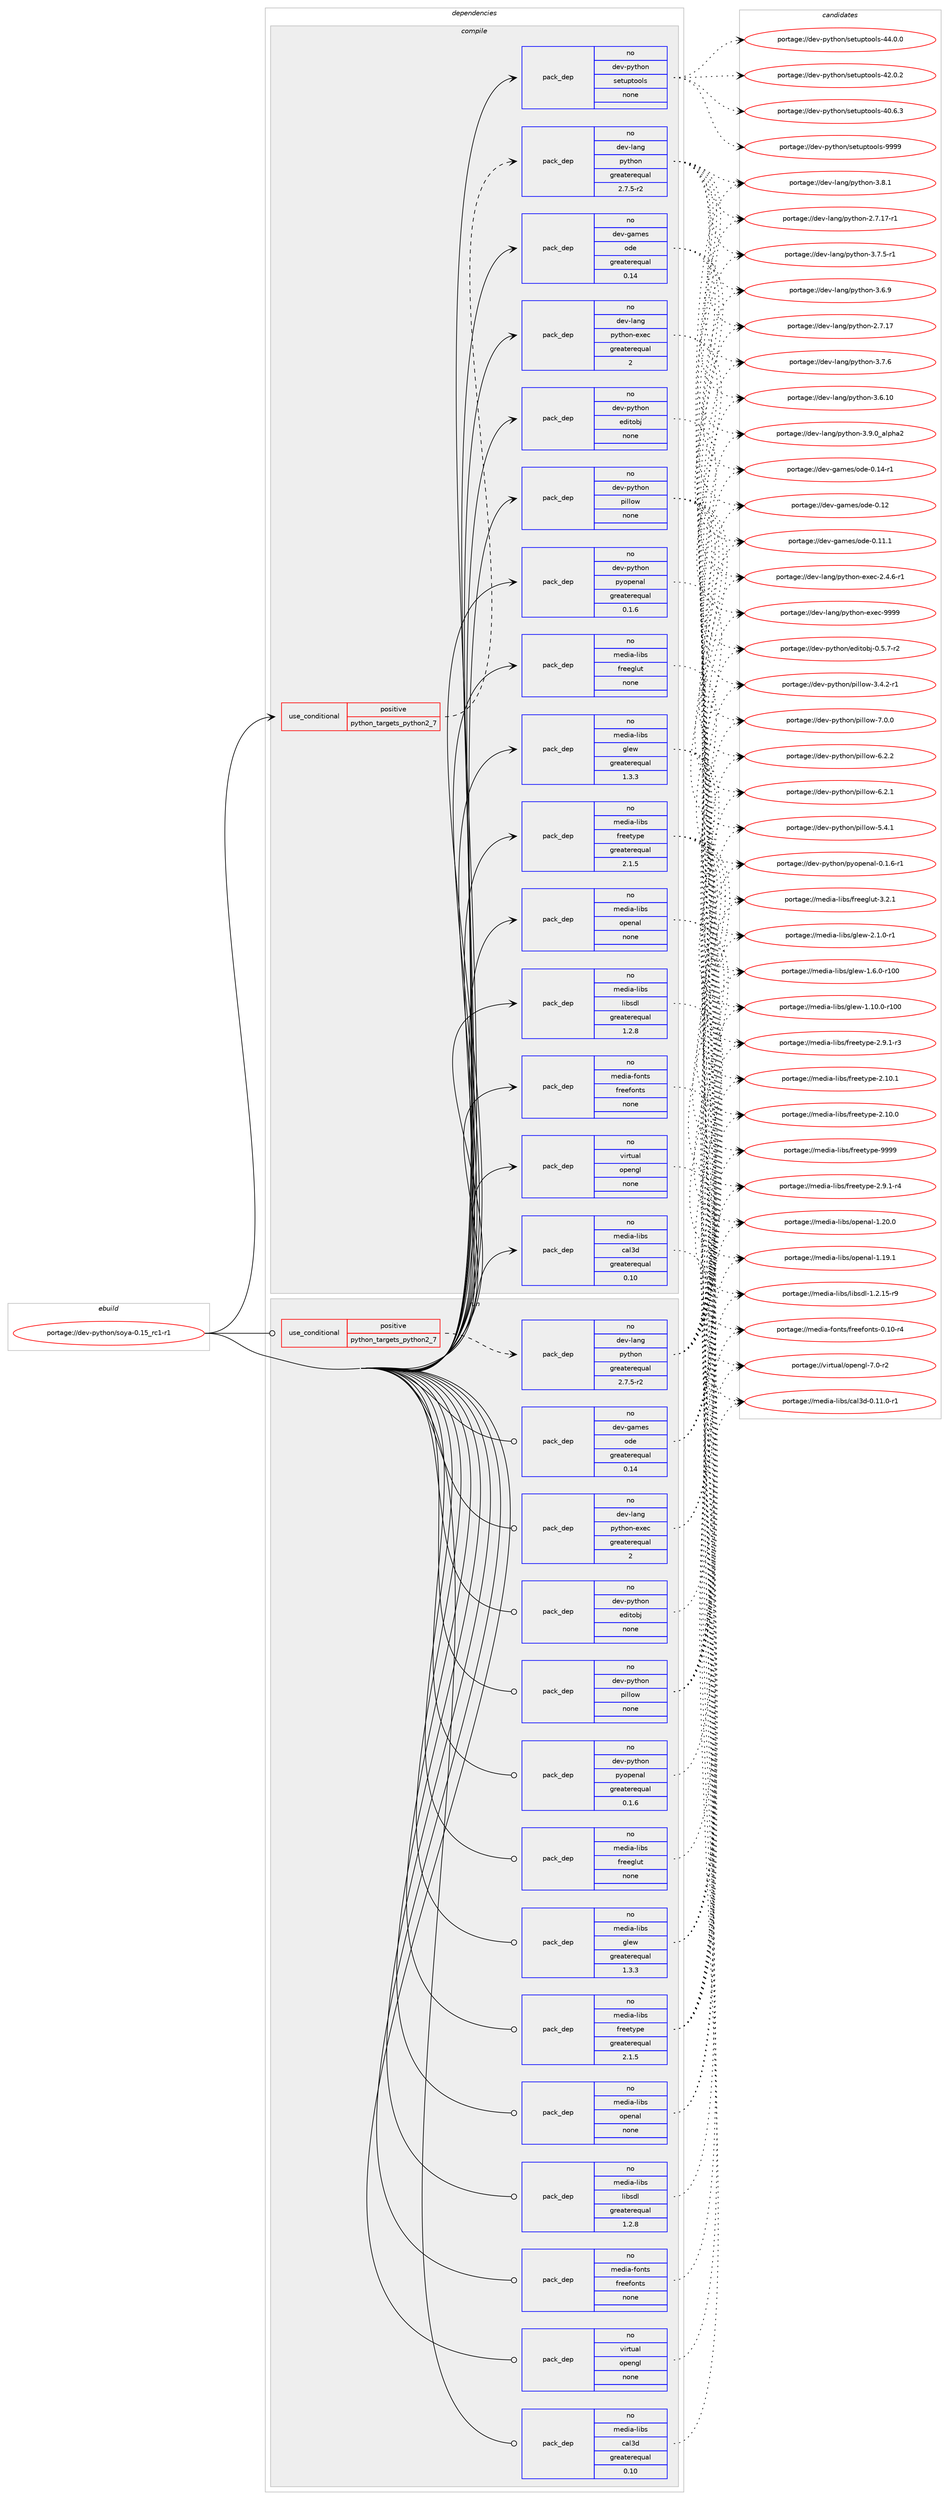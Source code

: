 digraph prolog {

# *************
# Graph options
# *************

newrank=true;
concentrate=true;
compound=true;
graph [rankdir=LR,fontname=Helvetica,fontsize=10,ranksep=1.5];#, ranksep=2.5, nodesep=0.2];
edge  [arrowhead=vee];
node  [fontname=Helvetica,fontsize=10];

# **********
# The ebuild
# **********

subgraph cluster_leftcol {
color=gray;
label=<<i>ebuild</i>>;
id [label="portage://dev-python/soya-0.15_rc1-r1", color=red, width=4, href="../dev-python/soya-0.15_rc1-r1.svg"];
}

# ****************
# The dependencies
# ****************

subgraph cluster_midcol {
color=gray;
label=<<i>dependencies</i>>;
subgraph cluster_compile {
fillcolor="#eeeeee";
style=filled;
label=<<i>compile</i>>;
subgraph cond105782 {
dependency425301 [label=<<TABLE BORDER="0" CELLBORDER="1" CELLSPACING="0" CELLPADDING="4"><TR><TD ROWSPAN="3" CELLPADDING="10">use_conditional</TD></TR><TR><TD>positive</TD></TR><TR><TD>python_targets_python2_7</TD></TR></TABLE>>, shape=none, color=red];
subgraph pack314621 {
dependency425302 [label=<<TABLE BORDER="0" CELLBORDER="1" CELLSPACING="0" CELLPADDING="4" WIDTH="220"><TR><TD ROWSPAN="6" CELLPADDING="30">pack_dep</TD></TR><TR><TD WIDTH="110">no</TD></TR><TR><TD>dev-lang</TD></TR><TR><TD>python</TD></TR><TR><TD>greaterequal</TD></TR><TR><TD>2.7.5-r2</TD></TR></TABLE>>, shape=none, color=blue];
}
dependency425301:e -> dependency425302:w [weight=20,style="dashed",arrowhead="vee"];
}
id:e -> dependency425301:w [weight=20,style="solid",arrowhead="vee"];
subgraph pack314622 {
dependency425303 [label=<<TABLE BORDER="0" CELLBORDER="1" CELLSPACING="0" CELLPADDING="4" WIDTH="220"><TR><TD ROWSPAN="6" CELLPADDING="30">pack_dep</TD></TR><TR><TD WIDTH="110">no</TD></TR><TR><TD>dev-games</TD></TR><TR><TD>ode</TD></TR><TR><TD>greaterequal</TD></TR><TR><TD>0.14</TD></TR></TABLE>>, shape=none, color=blue];
}
id:e -> dependency425303:w [weight=20,style="solid",arrowhead="vee"];
subgraph pack314623 {
dependency425304 [label=<<TABLE BORDER="0" CELLBORDER="1" CELLSPACING="0" CELLPADDING="4" WIDTH="220"><TR><TD ROWSPAN="6" CELLPADDING="30">pack_dep</TD></TR><TR><TD WIDTH="110">no</TD></TR><TR><TD>dev-lang</TD></TR><TR><TD>python-exec</TD></TR><TR><TD>greaterequal</TD></TR><TR><TD>2</TD></TR></TABLE>>, shape=none, color=blue];
}
id:e -> dependency425304:w [weight=20,style="solid",arrowhead="vee"];
subgraph pack314624 {
dependency425305 [label=<<TABLE BORDER="0" CELLBORDER="1" CELLSPACING="0" CELLPADDING="4" WIDTH="220"><TR><TD ROWSPAN="6" CELLPADDING="30">pack_dep</TD></TR><TR><TD WIDTH="110">no</TD></TR><TR><TD>dev-python</TD></TR><TR><TD>editobj</TD></TR><TR><TD>none</TD></TR><TR><TD></TD></TR></TABLE>>, shape=none, color=blue];
}
id:e -> dependency425305:w [weight=20,style="solid",arrowhead="vee"];
subgraph pack314625 {
dependency425306 [label=<<TABLE BORDER="0" CELLBORDER="1" CELLSPACING="0" CELLPADDING="4" WIDTH="220"><TR><TD ROWSPAN="6" CELLPADDING="30">pack_dep</TD></TR><TR><TD WIDTH="110">no</TD></TR><TR><TD>dev-python</TD></TR><TR><TD>pillow</TD></TR><TR><TD>none</TD></TR><TR><TD></TD></TR></TABLE>>, shape=none, color=blue];
}
id:e -> dependency425306:w [weight=20,style="solid",arrowhead="vee"];
subgraph pack314626 {
dependency425307 [label=<<TABLE BORDER="0" CELLBORDER="1" CELLSPACING="0" CELLPADDING="4" WIDTH="220"><TR><TD ROWSPAN="6" CELLPADDING="30">pack_dep</TD></TR><TR><TD WIDTH="110">no</TD></TR><TR><TD>dev-python</TD></TR><TR><TD>pyopenal</TD></TR><TR><TD>greaterequal</TD></TR><TR><TD>0.1.6</TD></TR></TABLE>>, shape=none, color=blue];
}
id:e -> dependency425307:w [weight=20,style="solid",arrowhead="vee"];
subgraph pack314627 {
dependency425308 [label=<<TABLE BORDER="0" CELLBORDER="1" CELLSPACING="0" CELLPADDING="4" WIDTH="220"><TR><TD ROWSPAN="6" CELLPADDING="30">pack_dep</TD></TR><TR><TD WIDTH="110">no</TD></TR><TR><TD>dev-python</TD></TR><TR><TD>setuptools</TD></TR><TR><TD>none</TD></TR><TR><TD></TD></TR></TABLE>>, shape=none, color=blue];
}
id:e -> dependency425308:w [weight=20,style="solid",arrowhead="vee"];
subgraph pack314628 {
dependency425309 [label=<<TABLE BORDER="0" CELLBORDER="1" CELLSPACING="0" CELLPADDING="4" WIDTH="220"><TR><TD ROWSPAN="6" CELLPADDING="30">pack_dep</TD></TR><TR><TD WIDTH="110">no</TD></TR><TR><TD>media-fonts</TD></TR><TR><TD>freefonts</TD></TR><TR><TD>none</TD></TR><TR><TD></TD></TR></TABLE>>, shape=none, color=blue];
}
id:e -> dependency425309:w [weight=20,style="solid",arrowhead="vee"];
subgraph pack314629 {
dependency425310 [label=<<TABLE BORDER="0" CELLBORDER="1" CELLSPACING="0" CELLPADDING="4" WIDTH="220"><TR><TD ROWSPAN="6" CELLPADDING="30">pack_dep</TD></TR><TR><TD WIDTH="110">no</TD></TR><TR><TD>media-libs</TD></TR><TR><TD>cal3d</TD></TR><TR><TD>greaterequal</TD></TR><TR><TD>0.10</TD></TR></TABLE>>, shape=none, color=blue];
}
id:e -> dependency425310:w [weight=20,style="solid",arrowhead="vee"];
subgraph pack314630 {
dependency425311 [label=<<TABLE BORDER="0" CELLBORDER="1" CELLSPACING="0" CELLPADDING="4" WIDTH="220"><TR><TD ROWSPAN="6" CELLPADDING="30">pack_dep</TD></TR><TR><TD WIDTH="110">no</TD></TR><TR><TD>media-libs</TD></TR><TR><TD>freeglut</TD></TR><TR><TD>none</TD></TR><TR><TD></TD></TR></TABLE>>, shape=none, color=blue];
}
id:e -> dependency425311:w [weight=20,style="solid",arrowhead="vee"];
subgraph pack314631 {
dependency425312 [label=<<TABLE BORDER="0" CELLBORDER="1" CELLSPACING="0" CELLPADDING="4" WIDTH="220"><TR><TD ROWSPAN="6" CELLPADDING="30">pack_dep</TD></TR><TR><TD WIDTH="110">no</TD></TR><TR><TD>media-libs</TD></TR><TR><TD>freetype</TD></TR><TR><TD>greaterequal</TD></TR><TR><TD>2.1.5</TD></TR></TABLE>>, shape=none, color=blue];
}
id:e -> dependency425312:w [weight=20,style="solid",arrowhead="vee"];
subgraph pack314632 {
dependency425313 [label=<<TABLE BORDER="0" CELLBORDER="1" CELLSPACING="0" CELLPADDING="4" WIDTH="220"><TR><TD ROWSPAN="6" CELLPADDING="30">pack_dep</TD></TR><TR><TD WIDTH="110">no</TD></TR><TR><TD>media-libs</TD></TR><TR><TD>glew</TD></TR><TR><TD>greaterequal</TD></TR><TR><TD>1.3.3</TD></TR></TABLE>>, shape=none, color=blue];
}
id:e -> dependency425313:w [weight=20,style="solid",arrowhead="vee"];
subgraph pack314633 {
dependency425314 [label=<<TABLE BORDER="0" CELLBORDER="1" CELLSPACING="0" CELLPADDING="4" WIDTH="220"><TR><TD ROWSPAN="6" CELLPADDING="30">pack_dep</TD></TR><TR><TD WIDTH="110">no</TD></TR><TR><TD>media-libs</TD></TR><TR><TD>libsdl</TD></TR><TR><TD>greaterequal</TD></TR><TR><TD>1.2.8</TD></TR></TABLE>>, shape=none, color=blue];
}
id:e -> dependency425314:w [weight=20,style="solid",arrowhead="vee"];
subgraph pack314634 {
dependency425315 [label=<<TABLE BORDER="0" CELLBORDER="1" CELLSPACING="0" CELLPADDING="4" WIDTH="220"><TR><TD ROWSPAN="6" CELLPADDING="30">pack_dep</TD></TR><TR><TD WIDTH="110">no</TD></TR><TR><TD>media-libs</TD></TR><TR><TD>openal</TD></TR><TR><TD>none</TD></TR><TR><TD></TD></TR></TABLE>>, shape=none, color=blue];
}
id:e -> dependency425315:w [weight=20,style="solid",arrowhead="vee"];
subgraph pack314635 {
dependency425316 [label=<<TABLE BORDER="0" CELLBORDER="1" CELLSPACING="0" CELLPADDING="4" WIDTH="220"><TR><TD ROWSPAN="6" CELLPADDING="30">pack_dep</TD></TR><TR><TD WIDTH="110">no</TD></TR><TR><TD>virtual</TD></TR><TR><TD>opengl</TD></TR><TR><TD>none</TD></TR><TR><TD></TD></TR></TABLE>>, shape=none, color=blue];
}
id:e -> dependency425316:w [weight=20,style="solid",arrowhead="vee"];
}
subgraph cluster_compileandrun {
fillcolor="#eeeeee";
style=filled;
label=<<i>compile and run</i>>;
}
subgraph cluster_run {
fillcolor="#eeeeee";
style=filled;
label=<<i>run</i>>;
subgraph cond105783 {
dependency425317 [label=<<TABLE BORDER="0" CELLBORDER="1" CELLSPACING="0" CELLPADDING="4"><TR><TD ROWSPAN="3" CELLPADDING="10">use_conditional</TD></TR><TR><TD>positive</TD></TR><TR><TD>python_targets_python2_7</TD></TR></TABLE>>, shape=none, color=red];
subgraph pack314636 {
dependency425318 [label=<<TABLE BORDER="0" CELLBORDER="1" CELLSPACING="0" CELLPADDING="4" WIDTH="220"><TR><TD ROWSPAN="6" CELLPADDING="30">pack_dep</TD></TR><TR><TD WIDTH="110">no</TD></TR><TR><TD>dev-lang</TD></TR><TR><TD>python</TD></TR><TR><TD>greaterequal</TD></TR><TR><TD>2.7.5-r2</TD></TR></TABLE>>, shape=none, color=blue];
}
dependency425317:e -> dependency425318:w [weight=20,style="dashed",arrowhead="vee"];
}
id:e -> dependency425317:w [weight=20,style="solid",arrowhead="odot"];
subgraph pack314637 {
dependency425319 [label=<<TABLE BORDER="0" CELLBORDER="1" CELLSPACING="0" CELLPADDING="4" WIDTH="220"><TR><TD ROWSPAN="6" CELLPADDING="30">pack_dep</TD></TR><TR><TD WIDTH="110">no</TD></TR><TR><TD>dev-games</TD></TR><TR><TD>ode</TD></TR><TR><TD>greaterequal</TD></TR><TR><TD>0.14</TD></TR></TABLE>>, shape=none, color=blue];
}
id:e -> dependency425319:w [weight=20,style="solid",arrowhead="odot"];
subgraph pack314638 {
dependency425320 [label=<<TABLE BORDER="0" CELLBORDER="1" CELLSPACING="0" CELLPADDING="4" WIDTH="220"><TR><TD ROWSPAN="6" CELLPADDING="30">pack_dep</TD></TR><TR><TD WIDTH="110">no</TD></TR><TR><TD>dev-lang</TD></TR><TR><TD>python-exec</TD></TR><TR><TD>greaterequal</TD></TR><TR><TD>2</TD></TR></TABLE>>, shape=none, color=blue];
}
id:e -> dependency425320:w [weight=20,style="solid",arrowhead="odot"];
subgraph pack314639 {
dependency425321 [label=<<TABLE BORDER="0" CELLBORDER="1" CELLSPACING="0" CELLPADDING="4" WIDTH="220"><TR><TD ROWSPAN="6" CELLPADDING="30">pack_dep</TD></TR><TR><TD WIDTH="110">no</TD></TR><TR><TD>dev-python</TD></TR><TR><TD>editobj</TD></TR><TR><TD>none</TD></TR><TR><TD></TD></TR></TABLE>>, shape=none, color=blue];
}
id:e -> dependency425321:w [weight=20,style="solid",arrowhead="odot"];
subgraph pack314640 {
dependency425322 [label=<<TABLE BORDER="0" CELLBORDER="1" CELLSPACING="0" CELLPADDING="4" WIDTH="220"><TR><TD ROWSPAN="6" CELLPADDING="30">pack_dep</TD></TR><TR><TD WIDTH="110">no</TD></TR><TR><TD>dev-python</TD></TR><TR><TD>pillow</TD></TR><TR><TD>none</TD></TR><TR><TD></TD></TR></TABLE>>, shape=none, color=blue];
}
id:e -> dependency425322:w [weight=20,style="solid",arrowhead="odot"];
subgraph pack314641 {
dependency425323 [label=<<TABLE BORDER="0" CELLBORDER="1" CELLSPACING="0" CELLPADDING="4" WIDTH="220"><TR><TD ROWSPAN="6" CELLPADDING="30">pack_dep</TD></TR><TR><TD WIDTH="110">no</TD></TR><TR><TD>dev-python</TD></TR><TR><TD>pyopenal</TD></TR><TR><TD>greaterequal</TD></TR><TR><TD>0.1.6</TD></TR></TABLE>>, shape=none, color=blue];
}
id:e -> dependency425323:w [weight=20,style="solid",arrowhead="odot"];
subgraph pack314642 {
dependency425324 [label=<<TABLE BORDER="0" CELLBORDER="1" CELLSPACING="0" CELLPADDING="4" WIDTH="220"><TR><TD ROWSPAN="6" CELLPADDING="30">pack_dep</TD></TR><TR><TD WIDTH="110">no</TD></TR><TR><TD>media-fonts</TD></TR><TR><TD>freefonts</TD></TR><TR><TD>none</TD></TR><TR><TD></TD></TR></TABLE>>, shape=none, color=blue];
}
id:e -> dependency425324:w [weight=20,style="solid",arrowhead="odot"];
subgraph pack314643 {
dependency425325 [label=<<TABLE BORDER="0" CELLBORDER="1" CELLSPACING="0" CELLPADDING="4" WIDTH="220"><TR><TD ROWSPAN="6" CELLPADDING="30">pack_dep</TD></TR><TR><TD WIDTH="110">no</TD></TR><TR><TD>media-libs</TD></TR><TR><TD>cal3d</TD></TR><TR><TD>greaterequal</TD></TR><TR><TD>0.10</TD></TR></TABLE>>, shape=none, color=blue];
}
id:e -> dependency425325:w [weight=20,style="solid",arrowhead="odot"];
subgraph pack314644 {
dependency425326 [label=<<TABLE BORDER="0" CELLBORDER="1" CELLSPACING="0" CELLPADDING="4" WIDTH="220"><TR><TD ROWSPAN="6" CELLPADDING="30">pack_dep</TD></TR><TR><TD WIDTH="110">no</TD></TR><TR><TD>media-libs</TD></TR><TR><TD>freeglut</TD></TR><TR><TD>none</TD></TR><TR><TD></TD></TR></TABLE>>, shape=none, color=blue];
}
id:e -> dependency425326:w [weight=20,style="solid",arrowhead="odot"];
subgraph pack314645 {
dependency425327 [label=<<TABLE BORDER="0" CELLBORDER="1" CELLSPACING="0" CELLPADDING="4" WIDTH="220"><TR><TD ROWSPAN="6" CELLPADDING="30">pack_dep</TD></TR><TR><TD WIDTH="110">no</TD></TR><TR><TD>media-libs</TD></TR><TR><TD>freetype</TD></TR><TR><TD>greaterequal</TD></TR><TR><TD>2.1.5</TD></TR></TABLE>>, shape=none, color=blue];
}
id:e -> dependency425327:w [weight=20,style="solid",arrowhead="odot"];
subgraph pack314646 {
dependency425328 [label=<<TABLE BORDER="0" CELLBORDER="1" CELLSPACING="0" CELLPADDING="4" WIDTH="220"><TR><TD ROWSPAN="6" CELLPADDING="30">pack_dep</TD></TR><TR><TD WIDTH="110">no</TD></TR><TR><TD>media-libs</TD></TR><TR><TD>glew</TD></TR><TR><TD>greaterequal</TD></TR><TR><TD>1.3.3</TD></TR></TABLE>>, shape=none, color=blue];
}
id:e -> dependency425328:w [weight=20,style="solid",arrowhead="odot"];
subgraph pack314647 {
dependency425329 [label=<<TABLE BORDER="0" CELLBORDER="1" CELLSPACING="0" CELLPADDING="4" WIDTH="220"><TR><TD ROWSPAN="6" CELLPADDING="30">pack_dep</TD></TR><TR><TD WIDTH="110">no</TD></TR><TR><TD>media-libs</TD></TR><TR><TD>libsdl</TD></TR><TR><TD>greaterequal</TD></TR><TR><TD>1.2.8</TD></TR></TABLE>>, shape=none, color=blue];
}
id:e -> dependency425329:w [weight=20,style="solid",arrowhead="odot"];
subgraph pack314648 {
dependency425330 [label=<<TABLE BORDER="0" CELLBORDER="1" CELLSPACING="0" CELLPADDING="4" WIDTH="220"><TR><TD ROWSPAN="6" CELLPADDING="30">pack_dep</TD></TR><TR><TD WIDTH="110">no</TD></TR><TR><TD>media-libs</TD></TR><TR><TD>openal</TD></TR><TR><TD>none</TD></TR><TR><TD></TD></TR></TABLE>>, shape=none, color=blue];
}
id:e -> dependency425330:w [weight=20,style="solid",arrowhead="odot"];
subgraph pack314649 {
dependency425331 [label=<<TABLE BORDER="0" CELLBORDER="1" CELLSPACING="0" CELLPADDING="4" WIDTH="220"><TR><TD ROWSPAN="6" CELLPADDING="30">pack_dep</TD></TR><TR><TD WIDTH="110">no</TD></TR><TR><TD>virtual</TD></TR><TR><TD>opengl</TD></TR><TR><TD>none</TD></TR><TR><TD></TD></TR></TABLE>>, shape=none, color=blue];
}
id:e -> dependency425331:w [weight=20,style="solid",arrowhead="odot"];
}
}

# **************
# The candidates
# **************

subgraph cluster_choices {
rank=same;
color=gray;
label=<<i>candidates</i>>;

subgraph choice314621 {
color=black;
nodesep=1;
choice10010111845108971101034711212111610411111045514657464895971081121049750 [label="portage://dev-lang/python-3.9.0_alpha2", color=red, width=4,href="../dev-lang/python-3.9.0_alpha2.svg"];
choice100101118451089711010347112121116104111110455146564649 [label="portage://dev-lang/python-3.8.1", color=red, width=4,href="../dev-lang/python-3.8.1.svg"];
choice100101118451089711010347112121116104111110455146554654 [label="portage://dev-lang/python-3.7.6", color=red, width=4,href="../dev-lang/python-3.7.6.svg"];
choice1001011184510897110103471121211161041111104551465546534511449 [label="portage://dev-lang/python-3.7.5-r1", color=red, width=4,href="../dev-lang/python-3.7.5-r1.svg"];
choice100101118451089711010347112121116104111110455146544657 [label="portage://dev-lang/python-3.6.9", color=red, width=4,href="../dev-lang/python-3.6.9.svg"];
choice10010111845108971101034711212111610411111045514654464948 [label="portage://dev-lang/python-3.6.10", color=red, width=4,href="../dev-lang/python-3.6.10.svg"];
choice100101118451089711010347112121116104111110455046554649554511449 [label="portage://dev-lang/python-2.7.17-r1", color=red, width=4,href="../dev-lang/python-2.7.17-r1.svg"];
choice10010111845108971101034711212111610411111045504655464955 [label="portage://dev-lang/python-2.7.17", color=red, width=4,href="../dev-lang/python-2.7.17.svg"];
dependency425302:e -> choice10010111845108971101034711212111610411111045514657464895971081121049750:w [style=dotted,weight="100"];
dependency425302:e -> choice100101118451089711010347112121116104111110455146564649:w [style=dotted,weight="100"];
dependency425302:e -> choice100101118451089711010347112121116104111110455146554654:w [style=dotted,weight="100"];
dependency425302:e -> choice1001011184510897110103471121211161041111104551465546534511449:w [style=dotted,weight="100"];
dependency425302:e -> choice100101118451089711010347112121116104111110455146544657:w [style=dotted,weight="100"];
dependency425302:e -> choice10010111845108971101034711212111610411111045514654464948:w [style=dotted,weight="100"];
dependency425302:e -> choice100101118451089711010347112121116104111110455046554649554511449:w [style=dotted,weight="100"];
dependency425302:e -> choice10010111845108971101034711212111610411111045504655464955:w [style=dotted,weight="100"];
}
subgraph choice314622 {
color=black;
nodesep=1;
choice10010111845103971091011154711110010145484649524511449 [label="portage://dev-games/ode-0.14-r1", color=red, width=4,href="../dev-games/ode-0.14-r1.svg"];
choice1001011184510397109101115471111001014548464950 [label="portage://dev-games/ode-0.12", color=red, width=4,href="../dev-games/ode-0.12.svg"];
choice10010111845103971091011154711110010145484649494649 [label="portage://dev-games/ode-0.11.1", color=red, width=4,href="../dev-games/ode-0.11.1.svg"];
dependency425303:e -> choice10010111845103971091011154711110010145484649524511449:w [style=dotted,weight="100"];
dependency425303:e -> choice1001011184510397109101115471111001014548464950:w [style=dotted,weight="100"];
dependency425303:e -> choice10010111845103971091011154711110010145484649494649:w [style=dotted,weight="100"];
}
subgraph choice314623 {
color=black;
nodesep=1;
choice10010111845108971101034711212111610411111045101120101994557575757 [label="portage://dev-lang/python-exec-9999", color=red, width=4,href="../dev-lang/python-exec-9999.svg"];
choice10010111845108971101034711212111610411111045101120101994550465246544511449 [label="portage://dev-lang/python-exec-2.4.6-r1", color=red, width=4,href="../dev-lang/python-exec-2.4.6-r1.svg"];
dependency425304:e -> choice10010111845108971101034711212111610411111045101120101994557575757:w [style=dotted,weight="100"];
dependency425304:e -> choice10010111845108971101034711212111610411111045101120101994550465246544511449:w [style=dotted,weight="100"];
}
subgraph choice314624 {
color=black;
nodesep=1;
choice1001011184511212111610411111047101100105116111981064548465346554511450 [label="portage://dev-python/editobj-0.5.7-r2", color=red, width=4,href="../dev-python/editobj-0.5.7-r2.svg"];
dependency425305:e -> choice1001011184511212111610411111047101100105116111981064548465346554511450:w [style=dotted,weight="100"];
}
subgraph choice314625 {
color=black;
nodesep=1;
choice1001011184511212111610411111047112105108108111119455546484648 [label="portage://dev-python/pillow-7.0.0", color=red, width=4,href="../dev-python/pillow-7.0.0.svg"];
choice1001011184511212111610411111047112105108108111119455446504650 [label="portage://dev-python/pillow-6.2.2", color=red, width=4,href="../dev-python/pillow-6.2.2.svg"];
choice1001011184511212111610411111047112105108108111119455446504649 [label="portage://dev-python/pillow-6.2.1", color=red, width=4,href="../dev-python/pillow-6.2.1.svg"];
choice1001011184511212111610411111047112105108108111119455346524649 [label="portage://dev-python/pillow-5.4.1", color=red, width=4,href="../dev-python/pillow-5.4.1.svg"];
choice10010111845112121116104111110471121051081081111194551465246504511449 [label="portage://dev-python/pillow-3.4.2-r1", color=red, width=4,href="../dev-python/pillow-3.4.2-r1.svg"];
dependency425306:e -> choice1001011184511212111610411111047112105108108111119455546484648:w [style=dotted,weight="100"];
dependency425306:e -> choice1001011184511212111610411111047112105108108111119455446504650:w [style=dotted,weight="100"];
dependency425306:e -> choice1001011184511212111610411111047112105108108111119455446504649:w [style=dotted,weight="100"];
dependency425306:e -> choice1001011184511212111610411111047112105108108111119455346524649:w [style=dotted,weight="100"];
dependency425306:e -> choice10010111845112121116104111110471121051081081111194551465246504511449:w [style=dotted,weight="100"];
}
subgraph choice314626 {
color=black;
nodesep=1;
choice1001011184511212111610411111047112121111112101110971084548464946544511449 [label="portage://dev-python/pyopenal-0.1.6-r1", color=red, width=4,href="../dev-python/pyopenal-0.1.6-r1.svg"];
dependency425307:e -> choice1001011184511212111610411111047112121111112101110971084548464946544511449:w [style=dotted,weight="100"];
}
subgraph choice314627 {
color=black;
nodesep=1;
choice10010111845112121116104111110471151011161171121161111111081154557575757 [label="portage://dev-python/setuptools-9999", color=red, width=4,href="../dev-python/setuptools-9999.svg"];
choice100101118451121211161041111104711510111611711211611111110811545525246484648 [label="portage://dev-python/setuptools-44.0.0", color=red, width=4,href="../dev-python/setuptools-44.0.0.svg"];
choice100101118451121211161041111104711510111611711211611111110811545525046484650 [label="portage://dev-python/setuptools-42.0.2", color=red, width=4,href="../dev-python/setuptools-42.0.2.svg"];
choice100101118451121211161041111104711510111611711211611111110811545524846544651 [label="portage://dev-python/setuptools-40.6.3", color=red, width=4,href="../dev-python/setuptools-40.6.3.svg"];
dependency425308:e -> choice10010111845112121116104111110471151011161171121161111111081154557575757:w [style=dotted,weight="100"];
dependency425308:e -> choice100101118451121211161041111104711510111611711211611111110811545525246484648:w [style=dotted,weight="100"];
dependency425308:e -> choice100101118451121211161041111104711510111611711211611111110811545525046484650:w [style=dotted,weight="100"];
dependency425308:e -> choice100101118451121211161041111104711510111611711211611111110811545524846544651:w [style=dotted,weight="100"];
}
subgraph choice314628 {
color=black;
nodesep=1;
choice10910110010597451021111101161154710211410110110211111011611545484649484511452 [label="portage://media-fonts/freefonts-0.10-r4", color=red, width=4,href="../media-fonts/freefonts-0.10-r4.svg"];
dependency425309:e -> choice10910110010597451021111101161154710211410110110211111011611545484649484511452:w [style=dotted,weight="100"];
}
subgraph choice314629 {
color=black;
nodesep=1;
choice10910110010597451081059811547999710851100454846494946484511449 [label="portage://media-libs/cal3d-0.11.0-r1", color=red, width=4,href="../media-libs/cal3d-0.11.0-r1.svg"];
dependency425310:e -> choice10910110010597451081059811547999710851100454846494946484511449:w [style=dotted,weight="100"];
}
subgraph choice314630 {
color=black;
nodesep=1;
choice10910110010597451081059811547102114101101103108117116455146504649 [label="portage://media-libs/freeglut-3.2.1", color=red, width=4,href="../media-libs/freeglut-3.2.1.svg"];
dependency425311:e -> choice10910110010597451081059811547102114101101103108117116455146504649:w [style=dotted,weight="100"];
}
subgraph choice314631 {
color=black;
nodesep=1;
choice109101100105974510810598115471021141011011161211121014557575757 [label="portage://media-libs/freetype-9999", color=red, width=4,href="../media-libs/freetype-9999.svg"];
choice109101100105974510810598115471021141011011161211121014550465746494511452 [label="portage://media-libs/freetype-2.9.1-r4", color=red, width=4,href="../media-libs/freetype-2.9.1-r4.svg"];
choice109101100105974510810598115471021141011011161211121014550465746494511451 [label="portage://media-libs/freetype-2.9.1-r3", color=red, width=4,href="../media-libs/freetype-2.9.1-r3.svg"];
choice1091011001059745108105981154710211410110111612111210145504649484649 [label="portage://media-libs/freetype-2.10.1", color=red, width=4,href="../media-libs/freetype-2.10.1.svg"];
choice1091011001059745108105981154710211410110111612111210145504649484648 [label="portage://media-libs/freetype-2.10.0", color=red, width=4,href="../media-libs/freetype-2.10.0.svg"];
dependency425312:e -> choice109101100105974510810598115471021141011011161211121014557575757:w [style=dotted,weight="100"];
dependency425312:e -> choice109101100105974510810598115471021141011011161211121014550465746494511452:w [style=dotted,weight="100"];
dependency425312:e -> choice109101100105974510810598115471021141011011161211121014550465746494511451:w [style=dotted,weight="100"];
dependency425312:e -> choice1091011001059745108105981154710211410110111612111210145504649484649:w [style=dotted,weight="100"];
dependency425312:e -> choice1091011001059745108105981154710211410110111612111210145504649484648:w [style=dotted,weight="100"];
}
subgraph choice314632 {
color=black;
nodesep=1;
choice109101100105974510810598115471031081011194550464946484511449 [label="portage://media-libs/glew-2.1.0-r1", color=red, width=4,href="../media-libs/glew-2.1.0-r1.svg"];
choice1091011001059745108105981154710310810111945494654464845114494848 [label="portage://media-libs/glew-1.6.0-r100", color=red, width=4,href="../media-libs/glew-1.6.0-r100.svg"];
choice109101100105974510810598115471031081011194549464948464845114494848 [label="portage://media-libs/glew-1.10.0-r100", color=red, width=4,href="../media-libs/glew-1.10.0-r100.svg"];
dependency425313:e -> choice109101100105974510810598115471031081011194550464946484511449:w [style=dotted,weight="100"];
dependency425313:e -> choice1091011001059745108105981154710310810111945494654464845114494848:w [style=dotted,weight="100"];
dependency425313:e -> choice109101100105974510810598115471031081011194549464948464845114494848:w [style=dotted,weight="100"];
}
subgraph choice314633 {
color=black;
nodesep=1;
choice1091011001059745108105981154710810598115100108454946504649534511457 [label="portage://media-libs/libsdl-1.2.15-r9", color=red, width=4,href="../media-libs/libsdl-1.2.15-r9.svg"];
dependency425314:e -> choice1091011001059745108105981154710810598115100108454946504649534511457:w [style=dotted,weight="100"];
}
subgraph choice314634 {
color=black;
nodesep=1;
choice109101100105974510810598115471111121011109710845494650484648 [label="portage://media-libs/openal-1.20.0", color=red, width=4,href="../media-libs/openal-1.20.0.svg"];
choice109101100105974510810598115471111121011109710845494649574649 [label="portage://media-libs/openal-1.19.1", color=red, width=4,href="../media-libs/openal-1.19.1.svg"];
dependency425315:e -> choice109101100105974510810598115471111121011109710845494650484648:w [style=dotted,weight="100"];
dependency425315:e -> choice109101100105974510810598115471111121011109710845494649574649:w [style=dotted,weight="100"];
}
subgraph choice314635 {
color=black;
nodesep=1;
choice1181051141161179710847111112101110103108455546484511450 [label="portage://virtual/opengl-7.0-r2", color=red, width=4,href="../virtual/opengl-7.0-r2.svg"];
dependency425316:e -> choice1181051141161179710847111112101110103108455546484511450:w [style=dotted,weight="100"];
}
subgraph choice314636 {
color=black;
nodesep=1;
choice10010111845108971101034711212111610411111045514657464895971081121049750 [label="portage://dev-lang/python-3.9.0_alpha2", color=red, width=4,href="../dev-lang/python-3.9.0_alpha2.svg"];
choice100101118451089711010347112121116104111110455146564649 [label="portage://dev-lang/python-3.8.1", color=red, width=4,href="../dev-lang/python-3.8.1.svg"];
choice100101118451089711010347112121116104111110455146554654 [label="portage://dev-lang/python-3.7.6", color=red, width=4,href="../dev-lang/python-3.7.6.svg"];
choice1001011184510897110103471121211161041111104551465546534511449 [label="portage://dev-lang/python-3.7.5-r1", color=red, width=4,href="../dev-lang/python-3.7.5-r1.svg"];
choice100101118451089711010347112121116104111110455146544657 [label="portage://dev-lang/python-3.6.9", color=red, width=4,href="../dev-lang/python-3.6.9.svg"];
choice10010111845108971101034711212111610411111045514654464948 [label="portage://dev-lang/python-3.6.10", color=red, width=4,href="../dev-lang/python-3.6.10.svg"];
choice100101118451089711010347112121116104111110455046554649554511449 [label="portage://dev-lang/python-2.7.17-r1", color=red, width=4,href="../dev-lang/python-2.7.17-r1.svg"];
choice10010111845108971101034711212111610411111045504655464955 [label="portage://dev-lang/python-2.7.17", color=red, width=4,href="../dev-lang/python-2.7.17.svg"];
dependency425318:e -> choice10010111845108971101034711212111610411111045514657464895971081121049750:w [style=dotted,weight="100"];
dependency425318:e -> choice100101118451089711010347112121116104111110455146564649:w [style=dotted,weight="100"];
dependency425318:e -> choice100101118451089711010347112121116104111110455146554654:w [style=dotted,weight="100"];
dependency425318:e -> choice1001011184510897110103471121211161041111104551465546534511449:w [style=dotted,weight="100"];
dependency425318:e -> choice100101118451089711010347112121116104111110455146544657:w [style=dotted,weight="100"];
dependency425318:e -> choice10010111845108971101034711212111610411111045514654464948:w [style=dotted,weight="100"];
dependency425318:e -> choice100101118451089711010347112121116104111110455046554649554511449:w [style=dotted,weight="100"];
dependency425318:e -> choice10010111845108971101034711212111610411111045504655464955:w [style=dotted,weight="100"];
}
subgraph choice314637 {
color=black;
nodesep=1;
choice10010111845103971091011154711110010145484649524511449 [label="portage://dev-games/ode-0.14-r1", color=red, width=4,href="../dev-games/ode-0.14-r1.svg"];
choice1001011184510397109101115471111001014548464950 [label="portage://dev-games/ode-0.12", color=red, width=4,href="../dev-games/ode-0.12.svg"];
choice10010111845103971091011154711110010145484649494649 [label="portage://dev-games/ode-0.11.1", color=red, width=4,href="../dev-games/ode-0.11.1.svg"];
dependency425319:e -> choice10010111845103971091011154711110010145484649524511449:w [style=dotted,weight="100"];
dependency425319:e -> choice1001011184510397109101115471111001014548464950:w [style=dotted,weight="100"];
dependency425319:e -> choice10010111845103971091011154711110010145484649494649:w [style=dotted,weight="100"];
}
subgraph choice314638 {
color=black;
nodesep=1;
choice10010111845108971101034711212111610411111045101120101994557575757 [label="portage://dev-lang/python-exec-9999", color=red, width=4,href="../dev-lang/python-exec-9999.svg"];
choice10010111845108971101034711212111610411111045101120101994550465246544511449 [label="portage://dev-lang/python-exec-2.4.6-r1", color=red, width=4,href="../dev-lang/python-exec-2.4.6-r1.svg"];
dependency425320:e -> choice10010111845108971101034711212111610411111045101120101994557575757:w [style=dotted,weight="100"];
dependency425320:e -> choice10010111845108971101034711212111610411111045101120101994550465246544511449:w [style=dotted,weight="100"];
}
subgraph choice314639 {
color=black;
nodesep=1;
choice1001011184511212111610411111047101100105116111981064548465346554511450 [label="portage://dev-python/editobj-0.5.7-r2", color=red, width=4,href="../dev-python/editobj-0.5.7-r2.svg"];
dependency425321:e -> choice1001011184511212111610411111047101100105116111981064548465346554511450:w [style=dotted,weight="100"];
}
subgraph choice314640 {
color=black;
nodesep=1;
choice1001011184511212111610411111047112105108108111119455546484648 [label="portage://dev-python/pillow-7.0.0", color=red, width=4,href="../dev-python/pillow-7.0.0.svg"];
choice1001011184511212111610411111047112105108108111119455446504650 [label="portage://dev-python/pillow-6.2.2", color=red, width=4,href="../dev-python/pillow-6.2.2.svg"];
choice1001011184511212111610411111047112105108108111119455446504649 [label="portage://dev-python/pillow-6.2.1", color=red, width=4,href="../dev-python/pillow-6.2.1.svg"];
choice1001011184511212111610411111047112105108108111119455346524649 [label="portage://dev-python/pillow-5.4.1", color=red, width=4,href="../dev-python/pillow-5.4.1.svg"];
choice10010111845112121116104111110471121051081081111194551465246504511449 [label="portage://dev-python/pillow-3.4.2-r1", color=red, width=4,href="../dev-python/pillow-3.4.2-r1.svg"];
dependency425322:e -> choice1001011184511212111610411111047112105108108111119455546484648:w [style=dotted,weight="100"];
dependency425322:e -> choice1001011184511212111610411111047112105108108111119455446504650:w [style=dotted,weight="100"];
dependency425322:e -> choice1001011184511212111610411111047112105108108111119455446504649:w [style=dotted,weight="100"];
dependency425322:e -> choice1001011184511212111610411111047112105108108111119455346524649:w [style=dotted,weight="100"];
dependency425322:e -> choice10010111845112121116104111110471121051081081111194551465246504511449:w [style=dotted,weight="100"];
}
subgraph choice314641 {
color=black;
nodesep=1;
choice1001011184511212111610411111047112121111112101110971084548464946544511449 [label="portage://dev-python/pyopenal-0.1.6-r1", color=red, width=4,href="../dev-python/pyopenal-0.1.6-r1.svg"];
dependency425323:e -> choice1001011184511212111610411111047112121111112101110971084548464946544511449:w [style=dotted,weight="100"];
}
subgraph choice314642 {
color=black;
nodesep=1;
choice10910110010597451021111101161154710211410110110211111011611545484649484511452 [label="portage://media-fonts/freefonts-0.10-r4", color=red, width=4,href="../media-fonts/freefonts-0.10-r4.svg"];
dependency425324:e -> choice10910110010597451021111101161154710211410110110211111011611545484649484511452:w [style=dotted,weight="100"];
}
subgraph choice314643 {
color=black;
nodesep=1;
choice10910110010597451081059811547999710851100454846494946484511449 [label="portage://media-libs/cal3d-0.11.0-r1", color=red, width=4,href="../media-libs/cal3d-0.11.0-r1.svg"];
dependency425325:e -> choice10910110010597451081059811547999710851100454846494946484511449:w [style=dotted,weight="100"];
}
subgraph choice314644 {
color=black;
nodesep=1;
choice10910110010597451081059811547102114101101103108117116455146504649 [label="portage://media-libs/freeglut-3.2.1", color=red, width=4,href="../media-libs/freeglut-3.2.1.svg"];
dependency425326:e -> choice10910110010597451081059811547102114101101103108117116455146504649:w [style=dotted,weight="100"];
}
subgraph choice314645 {
color=black;
nodesep=1;
choice109101100105974510810598115471021141011011161211121014557575757 [label="portage://media-libs/freetype-9999", color=red, width=4,href="../media-libs/freetype-9999.svg"];
choice109101100105974510810598115471021141011011161211121014550465746494511452 [label="portage://media-libs/freetype-2.9.1-r4", color=red, width=4,href="../media-libs/freetype-2.9.1-r4.svg"];
choice109101100105974510810598115471021141011011161211121014550465746494511451 [label="portage://media-libs/freetype-2.9.1-r3", color=red, width=4,href="../media-libs/freetype-2.9.1-r3.svg"];
choice1091011001059745108105981154710211410110111612111210145504649484649 [label="portage://media-libs/freetype-2.10.1", color=red, width=4,href="../media-libs/freetype-2.10.1.svg"];
choice1091011001059745108105981154710211410110111612111210145504649484648 [label="portage://media-libs/freetype-2.10.0", color=red, width=4,href="../media-libs/freetype-2.10.0.svg"];
dependency425327:e -> choice109101100105974510810598115471021141011011161211121014557575757:w [style=dotted,weight="100"];
dependency425327:e -> choice109101100105974510810598115471021141011011161211121014550465746494511452:w [style=dotted,weight="100"];
dependency425327:e -> choice109101100105974510810598115471021141011011161211121014550465746494511451:w [style=dotted,weight="100"];
dependency425327:e -> choice1091011001059745108105981154710211410110111612111210145504649484649:w [style=dotted,weight="100"];
dependency425327:e -> choice1091011001059745108105981154710211410110111612111210145504649484648:w [style=dotted,weight="100"];
}
subgraph choice314646 {
color=black;
nodesep=1;
choice109101100105974510810598115471031081011194550464946484511449 [label="portage://media-libs/glew-2.1.0-r1", color=red, width=4,href="../media-libs/glew-2.1.0-r1.svg"];
choice1091011001059745108105981154710310810111945494654464845114494848 [label="portage://media-libs/glew-1.6.0-r100", color=red, width=4,href="../media-libs/glew-1.6.0-r100.svg"];
choice109101100105974510810598115471031081011194549464948464845114494848 [label="portage://media-libs/glew-1.10.0-r100", color=red, width=4,href="../media-libs/glew-1.10.0-r100.svg"];
dependency425328:e -> choice109101100105974510810598115471031081011194550464946484511449:w [style=dotted,weight="100"];
dependency425328:e -> choice1091011001059745108105981154710310810111945494654464845114494848:w [style=dotted,weight="100"];
dependency425328:e -> choice109101100105974510810598115471031081011194549464948464845114494848:w [style=dotted,weight="100"];
}
subgraph choice314647 {
color=black;
nodesep=1;
choice1091011001059745108105981154710810598115100108454946504649534511457 [label="portage://media-libs/libsdl-1.2.15-r9", color=red, width=4,href="../media-libs/libsdl-1.2.15-r9.svg"];
dependency425329:e -> choice1091011001059745108105981154710810598115100108454946504649534511457:w [style=dotted,weight="100"];
}
subgraph choice314648 {
color=black;
nodesep=1;
choice109101100105974510810598115471111121011109710845494650484648 [label="portage://media-libs/openal-1.20.0", color=red, width=4,href="../media-libs/openal-1.20.0.svg"];
choice109101100105974510810598115471111121011109710845494649574649 [label="portage://media-libs/openal-1.19.1", color=red, width=4,href="../media-libs/openal-1.19.1.svg"];
dependency425330:e -> choice109101100105974510810598115471111121011109710845494650484648:w [style=dotted,weight="100"];
dependency425330:e -> choice109101100105974510810598115471111121011109710845494649574649:w [style=dotted,weight="100"];
}
subgraph choice314649 {
color=black;
nodesep=1;
choice1181051141161179710847111112101110103108455546484511450 [label="portage://virtual/opengl-7.0-r2", color=red, width=4,href="../virtual/opengl-7.0-r2.svg"];
dependency425331:e -> choice1181051141161179710847111112101110103108455546484511450:w [style=dotted,weight="100"];
}
}

}
